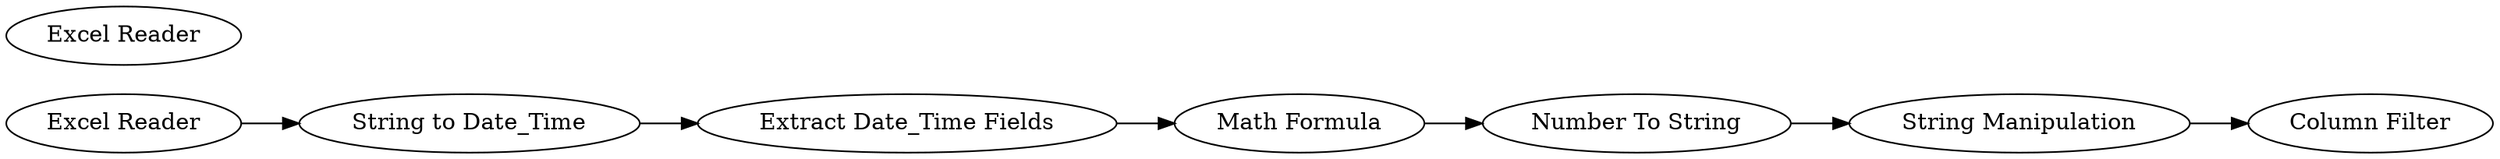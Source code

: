 digraph {
	1 [label="Excel Reader"]
	2 [label="Excel Reader"]
	3 [label="String to Date_Time"]
	10 [label="Extract Date_Time Fields"]
	47 [label="Math Formula"]
	48 [label="Number To String"]
	49 [label="String Manipulation"]
	50 [label="Column Filter"]
	1 -> 3
	3 -> 10
	10 -> 47
	47 -> 48
	48 -> 49
	49 -> 50
	rankdir=LR
}
